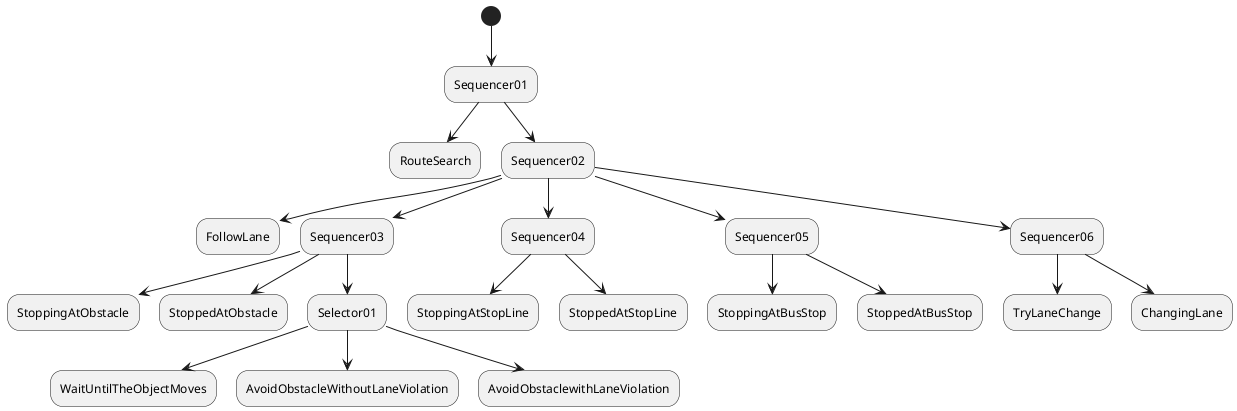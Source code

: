 @startuml
(*) -down-> "Sequencer01"

"Sequencer01" -down-> "RouteSearch"
"Sequencer01" -down-> "Sequencer02"

"Sequencer02" -down-> "FollowLane"
"Sequencer02" -down-> "Sequencer03"
"Sequencer02" -down-> "Sequencer04"
"Sequencer02" -down-> "Sequencer05"
"Sequencer02" -down-> "Sequencer06"

"Sequencer03" -down-> "StoppingAtObstacle"
"Sequencer03" -down-> "StoppedAtObstacle"
"Sequencer03" -down-> "Selector01"

"Selector01" -down-> "WaitUntilTheObjectMoves"
"Selector01" -down-> "AvoidObstacleWithoutLaneViolation"
"Selector01" -down-> "AvoidObstaclewithLaneViolation"

"Sequencer04" -down-> "StoppingAtStopLine"
"Sequencer04" -down-> "StoppedAtStopLine"

"Sequencer05" -down-> "StoppingAtBusStop"
"Sequencer05" -down-> "StoppedAtBusStop"

"Sequencer06" -down-> "TryLaneChange"
"Sequencer06" -down-> "ChangingLane"

@enduml